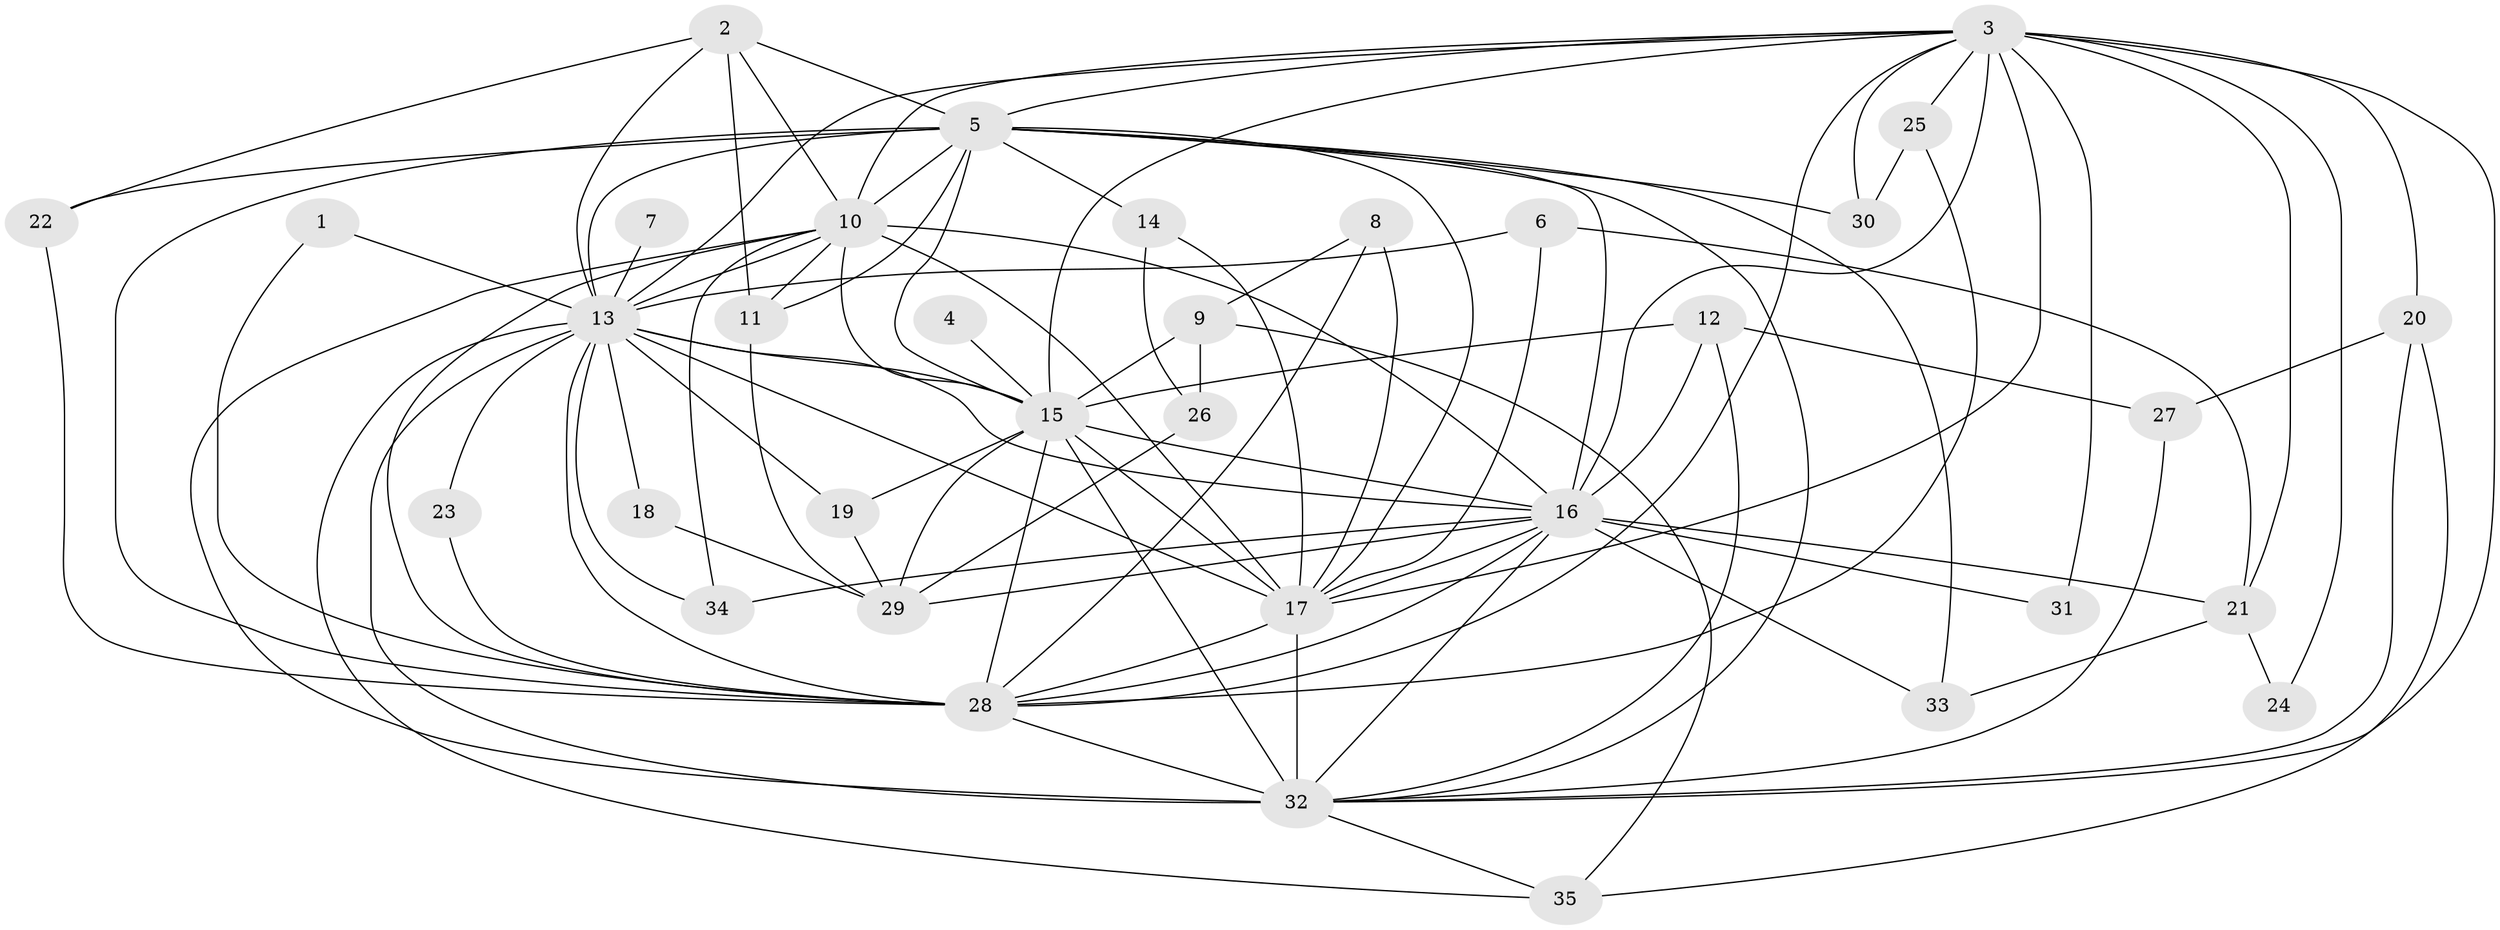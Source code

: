 // original degree distribution, {19: 0.028985507246376812, 17: 0.014492753623188406, 20: 0.014492753623188406, 15: 0.028985507246376812, 23: 0.014492753623188406, 13: 0.014492753623188406, 16: 0.014492753623188406, 11: 0.014492753623188406, 4: 0.057971014492753624, 2: 0.4927536231884058, 3: 0.2463768115942029, 5: 0.028985507246376812, 6: 0.014492753623188406, 7: 0.014492753623188406}
// Generated by graph-tools (version 1.1) at 2025/01/03/09/25 03:01:25]
// undirected, 35 vertices, 100 edges
graph export_dot {
graph [start="1"]
  node [color=gray90,style=filled];
  1;
  2;
  3;
  4;
  5;
  6;
  7;
  8;
  9;
  10;
  11;
  12;
  13;
  14;
  15;
  16;
  17;
  18;
  19;
  20;
  21;
  22;
  23;
  24;
  25;
  26;
  27;
  28;
  29;
  30;
  31;
  32;
  33;
  34;
  35;
  1 -- 13 [weight=1.0];
  1 -- 28 [weight=1.0];
  2 -- 5 [weight=1.0];
  2 -- 10 [weight=1.0];
  2 -- 11 [weight=1.0];
  2 -- 13 [weight=1.0];
  2 -- 22 [weight=1.0];
  3 -- 5 [weight=1.0];
  3 -- 10 [weight=1.0];
  3 -- 13 [weight=1.0];
  3 -- 15 [weight=2.0];
  3 -- 16 [weight=1.0];
  3 -- 17 [weight=2.0];
  3 -- 20 [weight=2.0];
  3 -- 21 [weight=1.0];
  3 -- 24 [weight=1.0];
  3 -- 25 [weight=1.0];
  3 -- 28 [weight=1.0];
  3 -- 30 [weight=1.0];
  3 -- 31 [weight=1.0];
  3 -- 32 [weight=1.0];
  4 -- 15 [weight=1.0];
  5 -- 10 [weight=1.0];
  5 -- 11 [weight=1.0];
  5 -- 13 [weight=1.0];
  5 -- 14 [weight=2.0];
  5 -- 15 [weight=1.0];
  5 -- 16 [weight=1.0];
  5 -- 17 [weight=2.0];
  5 -- 22 [weight=1.0];
  5 -- 28 [weight=3.0];
  5 -- 30 [weight=1.0];
  5 -- 32 [weight=1.0];
  5 -- 33 [weight=1.0];
  6 -- 13 [weight=1.0];
  6 -- 17 [weight=1.0];
  6 -- 21 [weight=1.0];
  7 -- 13 [weight=1.0];
  8 -- 9 [weight=1.0];
  8 -- 17 [weight=1.0];
  8 -- 28 [weight=1.0];
  9 -- 15 [weight=1.0];
  9 -- 26 [weight=1.0];
  9 -- 35 [weight=1.0];
  10 -- 11 [weight=1.0];
  10 -- 13 [weight=1.0];
  10 -- 15 [weight=1.0];
  10 -- 16 [weight=1.0];
  10 -- 17 [weight=3.0];
  10 -- 28 [weight=1.0];
  10 -- 32 [weight=1.0];
  10 -- 34 [weight=1.0];
  11 -- 29 [weight=1.0];
  12 -- 15 [weight=1.0];
  12 -- 16 [weight=1.0];
  12 -- 27 [weight=1.0];
  12 -- 32 [weight=1.0];
  13 -- 15 [weight=1.0];
  13 -- 16 [weight=1.0];
  13 -- 17 [weight=4.0];
  13 -- 18 [weight=1.0];
  13 -- 19 [weight=1.0];
  13 -- 23 [weight=1.0];
  13 -- 28 [weight=1.0];
  13 -- 32 [weight=3.0];
  13 -- 34 [weight=1.0];
  13 -- 35 [weight=1.0];
  14 -- 17 [weight=1.0];
  14 -- 26 [weight=1.0];
  15 -- 16 [weight=1.0];
  15 -- 17 [weight=2.0];
  15 -- 19 [weight=1.0];
  15 -- 28 [weight=2.0];
  15 -- 29 [weight=2.0];
  15 -- 32 [weight=1.0];
  16 -- 17 [weight=2.0];
  16 -- 21 [weight=2.0];
  16 -- 28 [weight=3.0];
  16 -- 29 [weight=1.0];
  16 -- 31 [weight=2.0];
  16 -- 32 [weight=1.0];
  16 -- 33 [weight=1.0];
  16 -- 34 [weight=1.0];
  17 -- 28 [weight=3.0];
  17 -- 32 [weight=2.0];
  18 -- 29 [weight=1.0];
  19 -- 29 [weight=1.0];
  20 -- 27 [weight=1.0];
  20 -- 32 [weight=1.0];
  20 -- 35 [weight=1.0];
  21 -- 24 [weight=1.0];
  21 -- 33 [weight=1.0];
  22 -- 28 [weight=1.0];
  23 -- 28 [weight=1.0];
  25 -- 28 [weight=1.0];
  25 -- 30 [weight=1.0];
  26 -- 29 [weight=1.0];
  27 -- 32 [weight=1.0];
  28 -- 32 [weight=1.0];
  32 -- 35 [weight=1.0];
}
